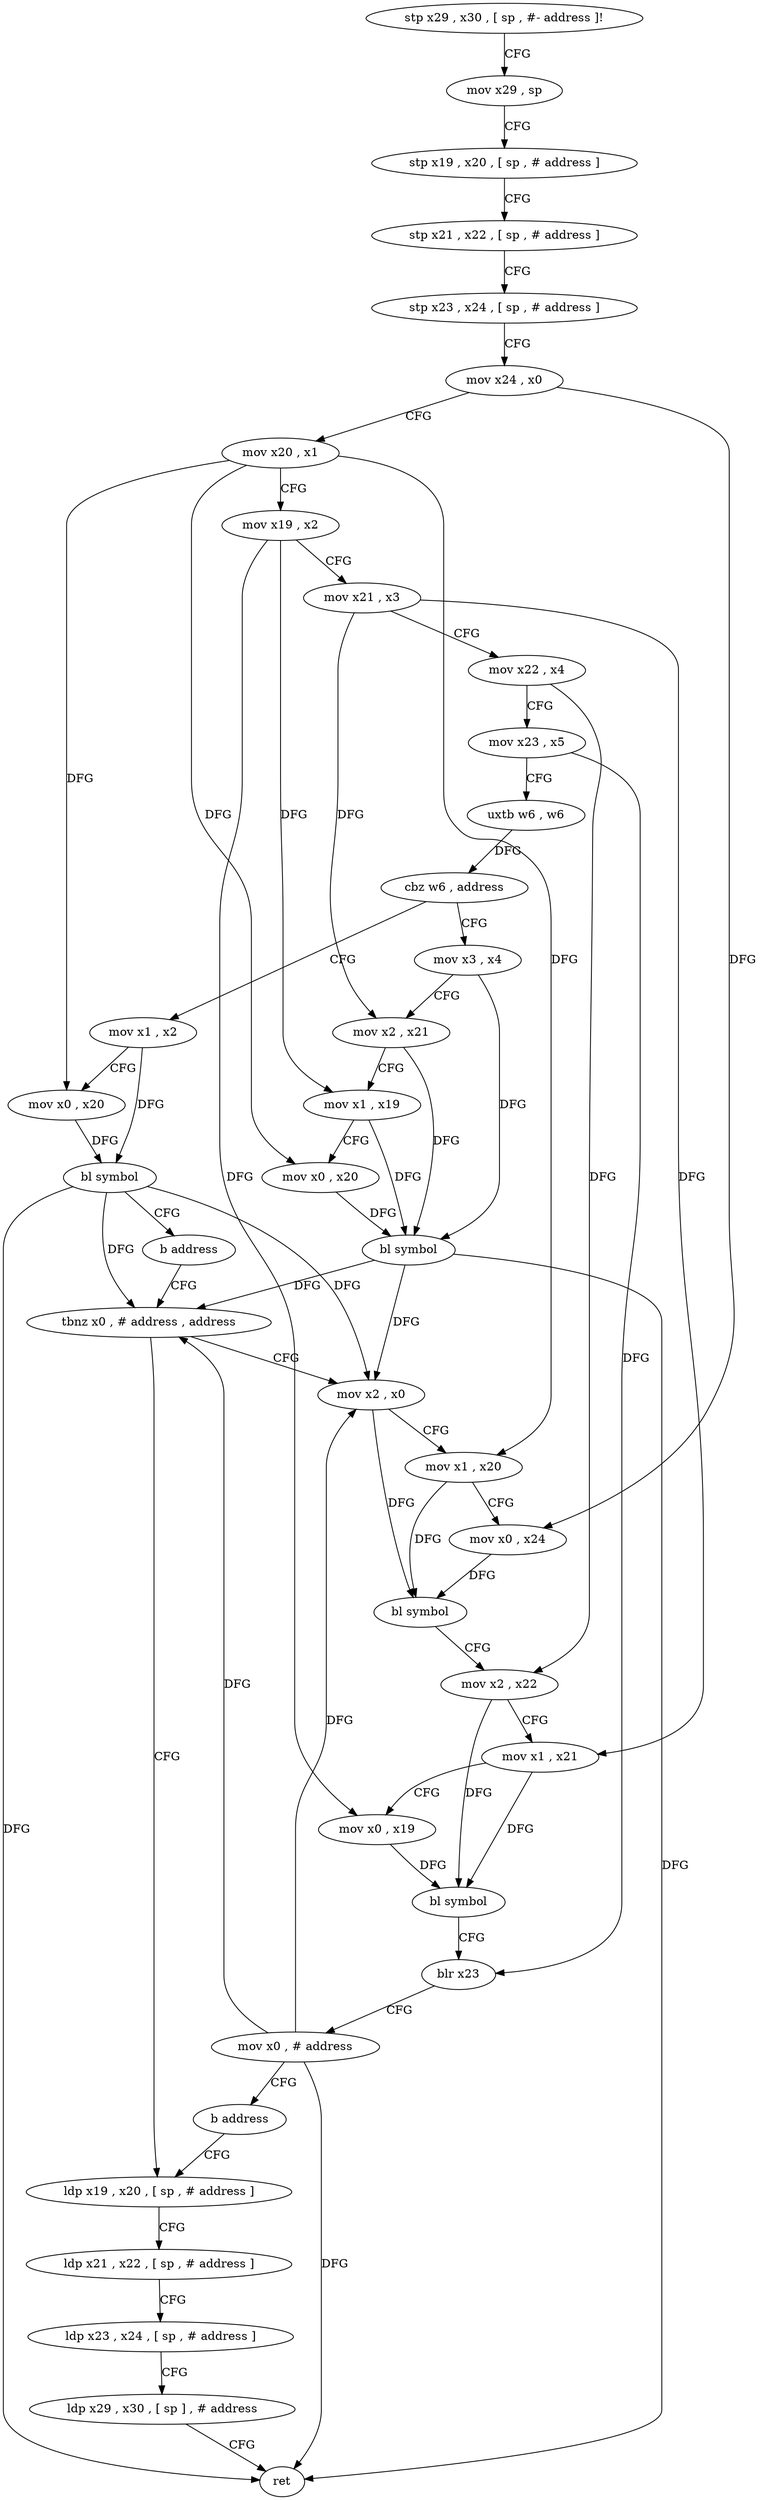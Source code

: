 digraph "func" {
"4393572" [label = "stp x29 , x30 , [ sp , #- address ]!" ]
"4393576" [label = "mov x29 , sp" ]
"4393580" [label = "stp x19 , x20 , [ sp , # address ]" ]
"4393584" [label = "stp x21 , x22 , [ sp , # address ]" ]
"4393588" [label = "stp x23 , x24 , [ sp , # address ]" ]
"4393592" [label = "mov x24 , x0" ]
"4393596" [label = "mov x20 , x1" ]
"4393600" [label = "mov x19 , x2" ]
"4393604" [label = "mov x21 , x3" ]
"4393608" [label = "mov x22 , x4" ]
"4393612" [label = "mov x23 , x5" ]
"4393616" [label = "uxtb w6 , w6" ]
"4393620" [label = "cbz w6 , address" ]
"4393668" [label = "mov x1 , x2" ]
"4393624" [label = "mov x3 , x4" ]
"4393672" [label = "mov x0 , x20" ]
"4393676" [label = "bl symbol" ]
"4393680" [label = "b address" ]
"4393644" [label = "tbnz x0 , # address , address" ]
"4393628" [label = "mov x2 , x21" ]
"4393632" [label = "mov x1 , x19" ]
"4393636" [label = "mov x0 , x20" ]
"4393640" [label = "bl symbol" ]
"4393684" [label = "mov x2 , x0" ]
"4393648" [label = "ldp x19 , x20 , [ sp , # address ]" ]
"4393688" [label = "mov x1 , x20" ]
"4393692" [label = "mov x0 , x24" ]
"4393696" [label = "bl symbol" ]
"4393700" [label = "mov x2 , x22" ]
"4393704" [label = "mov x1 , x21" ]
"4393708" [label = "mov x0 , x19" ]
"4393712" [label = "bl symbol" ]
"4393716" [label = "blr x23" ]
"4393720" [label = "mov x0 , # address" ]
"4393724" [label = "b address" ]
"4393652" [label = "ldp x21 , x22 , [ sp , # address ]" ]
"4393656" [label = "ldp x23 , x24 , [ sp , # address ]" ]
"4393660" [label = "ldp x29 , x30 , [ sp ] , # address" ]
"4393664" [label = "ret" ]
"4393572" -> "4393576" [ label = "CFG" ]
"4393576" -> "4393580" [ label = "CFG" ]
"4393580" -> "4393584" [ label = "CFG" ]
"4393584" -> "4393588" [ label = "CFG" ]
"4393588" -> "4393592" [ label = "CFG" ]
"4393592" -> "4393596" [ label = "CFG" ]
"4393592" -> "4393692" [ label = "DFG" ]
"4393596" -> "4393600" [ label = "CFG" ]
"4393596" -> "4393672" [ label = "DFG" ]
"4393596" -> "4393636" [ label = "DFG" ]
"4393596" -> "4393688" [ label = "DFG" ]
"4393600" -> "4393604" [ label = "CFG" ]
"4393600" -> "4393632" [ label = "DFG" ]
"4393600" -> "4393708" [ label = "DFG" ]
"4393604" -> "4393608" [ label = "CFG" ]
"4393604" -> "4393628" [ label = "DFG" ]
"4393604" -> "4393704" [ label = "DFG" ]
"4393608" -> "4393612" [ label = "CFG" ]
"4393608" -> "4393700" [ label = "DFG" ]
"4393612" -> "4393616" [ label = "CFG" ]
"4393612" -> "4393716" [ label = "DFG" ]
"4393616" -> "4393620" [ label = "DFG" ]
"4393620" -> "4393668" [ label = "CFG" ]
"4393620" -> "4393624" [ label = "CFG" ]
"4393668" -> "4393672" [ label = "CFG" ]
"4393668" -> "4393676" [ label = "DFG" ]
"4393624" -> "4393628" [ label = "CFG" ]
"4393624" -> "4393640" [ label = "DFG" ]
"4393672" -> "4393676" [ label = "DFG" ]
"4393676" -> "4393680" [ label = "CFG" ]
"4393676" -> "4393644" [ label = "DFG" ]
"4393676" -> "4393684" [ label = "DFG" ]
"4393676" -> "4393664" [ label = "DFG" ]
"4393680" -> "4393644" [ label = "CFG" ]
"4393644" -> "4393684" [ label = "CFG" ]
"4393644" -> "4393648" [ label = "CFG" ]
"4393628" -> "4393632" [ label = "CFG" ]
"4393628" -> "4393640" [ label = "DFG" ]
"4393632" -> "4393636" [ label = "CFG" ]
"4393632" -> "4393640" [ label = "DFG" ]
"4393636" -> "4393640" [ label = "DFG" ]
"4393640" -> "4393644" [ label = "DFG" ]
"4393640" -> "4393684" [ label = "DFG" ]
"4393640" -> "4393664" [ label = "DFG" ]
"4393684" -> "4393688" [ label = "CFG" ]
"4393684" -> "4393696" [ label = "DFG" ]
"4393648" -> "4393652" [ label = "CFG" ]
"4393688" -> "4393692" [ label = "CFG" ]
"4393688" -> "4393696" [ label = "DFG" ]
"4393692" -> "4393696" [ label = "DFG" ]
"4393696" -> "4393700" [ label = "CFG" ]
"4393700" -> "4393704" [ label = "CFG" ]
"4393700" -> "4393712" [ label = "DFG" ]
"4393704" -> "4393708" [ label = "CFG" ]
"4393704" -> "4393712" [ label = "DFG" ]
"4393708" -> "4393712" [ label = "DFG" ]
"4393712" -> "4393716" [ label = "CFG" ]
"4393716" -> "4393720" [ label = "CFG" ]
"4393720" -> "4393724" [ label = "CFG" ]
"4393720" -> "4393644" [ label = "DFG" ]
"4393720" -> "4393684" [ label = "DFG" ]
"4393720" -> "4393664" [ label = "DFG" ]
"4393724" -> "4393648" [ label = "CFG" ]
"4393652" -> "4393656" [ label = "CFG" ]
"4393656" -> "4393660" [ label = "CFG" ]
"4393660" -> "4393664" [ label = "CFG" ]
}
